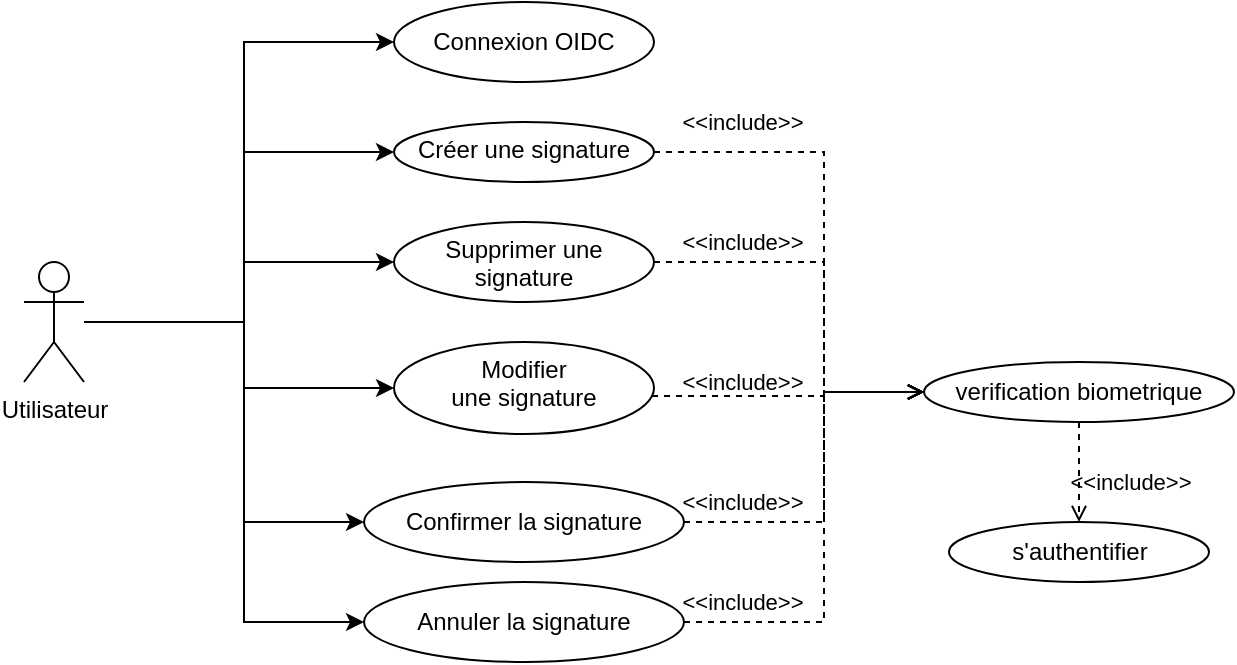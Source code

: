 <mxfile>
    <diagram id="hBYfkIDJyAZiBYt0TRTX" name="Page-1">
        <mxGraphModel dx="644" dy="516" grid="1" gridSize="10" guides="1" tooltips="1" connect="1" arrows="1" fold="1" page="1" pageScale="1" pageWidth="850" pageHeight="1100" math="0" shadow="0">
            <root>
                <mxCell id="0"/>
                <mxCell id="1" parent="0"/>
                <mxCell id="11" style="edgeStyle=orthogonalEdgeStyle;html=1;entryX=0;entryY=0.5;entryDx=0;entryDy=0;rounded=0;" edge="1" parent="1" source="2" target="3">
                    <mxGeometry relative="1" as="geometry">
                        <Array as="points">
                            <mxPoint x="170" y="300"/>
                            <mxPoint x="170" y="160"/>
                        </Array>
                    </mxGeometry>
                </mxCell>
                <mxCell id="12" style="edgeStyle=orthogonalEdgeStyle;html=1;entryX=0;entryY=0.5;entryDx=0;entryDy=0;rounded=0;" edge="1" parent="1" source="2" target="5">
                    <mxGeometry relative="1" as="geometry">
                        <Array as="points">
                            <mxPoint x="170" y="300"/>
                            <mxPoint x="170" y="215"/>
                        </Array>
                    </mxGeometry>
                </mxCell>
                <mxCell id="13" style="edgeStyle=orthogonalEdgeStyle;html=1;entryX=0;entryY=0.5;entryDx=0;entryDy=0;rounded=0;" edge="1" parent="1" source="2" target="7">
                    <mxGeometry relative="1" as="geometry">
                        <Array as="points">
                            <mxPoint x="170" y="300"/>
                            <mxPoint x="170" y="270"/>
                        </Array>
                    </mxGeometry>
                </mxCell>
                <mxCell id="14" style="edgeStyle=orthogonalEdgeStyle;html=1;entryX=0;entryY=0.5;entryDx=0;entryDy=0;rounded=0;" edge="1" parent="1" source="2" target="8">
                    <mxGeometry relative="1" as="geometry">
                        <Array as="points">
                            <mxPoint x="170" y="300"/>
                            <mxPoint x="170" y="333"/>
                        </Array>
                    </mxGeometry>
                </mxCell>
                <mxCell id="15" style="edgeStyle=orthogonalEdgeStyle;html=1;entryX=0;entryY=0.5;entryDx=0;entryDy=0;rounded=0;" edge="1" parent="1" source="2" target="9">
                    <mxGeometry relative="1" as="geometry">
                        <Array as="points">
                            <mxPoint x="170" y="300"/>
                            <mxPoint x="170" y="400"/>
                        </Array>
                    </mxGeometry>
                </mxCell>
                <mxCell id="16" style="edgeStyle=orthogonalEdgeStyle;html=1;entryX=0;entryY=0.5;entryDx=0;entryDy=0;rounded=0;" edge="1" parent="1" source="2" target="10">
                    <mxGeometry relative="1" as="geometry">
                        <Array as="points">
                            <mxPoint x="170" y="300"/>
                            <mxPoint x="170" y="450"/>
                        </Array>
                    </mxGeometry>
                </mxCell>
                <mxCell id="2" value="Utilisateur" style="shape=umlActor;verticalLabelPosition=bottom;verticalAlign=top;html=1;outlineConnect=0;" vertex="1" parent="1">
                    <mxGeometry x="60" y="270" width="30" height="60" as="geometry"/>
                </mxCell>
                <mxCell id="3" value="Connexion OIDC" style="ellipse;whiteSpace=wrap;html=1;" vertex="1" parent="1">
                    <mxGeometry x="245" y="140" width="130" height="40" as="geometry"/>
                </mxCell>
                <mxCell id="27" style="edgeStyle=orthogonalEdgeStyle;rounded=0;html=1;entryX=0;entryY=0.5;entryDx=0;entryDy=0;dashed=1;endArrow=open;endFill=0;" edge="1" parent="1" source="5" target="18">
                    <mxGeometry relative="1" as="geometry">
                        <Array as="points">
                            <mxPoint x="460" y="215"/>
                            <mxPoint x="460" y="335"/>
                        </Array>
                    </mxGeometry>
                </mxCell>
                <mxCell id="5" value="Créer une signature" style="ellipse;whiteSpace=wrap;html=1;verticalAlign=top;" vertex="1" parent="1">
                    <mxGeometry x="245" y="200" width="130" height="30" as="geometry"/>
                </mxCell>
                <mxCell id="19" style="edgeStyle=orthogonalEdgeStyle;rounded=0;html=1;entryX=0;entryY=0.5;entryDx=0;entryDy=0;dashed=1;endArrow=open;endFill=0;" edge="1" parent="1" source="7" target="18">
                    <mxGeometry relative="1" as="geometry">
                        <Array as="points">
                            <mxPoint x="460" y="270"/>
                            <mxPoint x="460" y="335"/>
                        </Array>
                    </mxGeometry>
                </mxCell>
                <mxCell id="23" value="&amp;lt;&amp;lt;include&amp;gt;&amp;gt;" style="edgeLabel;html=1;align=center;verticalAlign=middle;resizable=0;points=[];" vertex="1" connectable="0" parent="19">
                    <mxGeometry x="-0.555" relative="1" as="geometry">
                        <mxPoint x="-1" y="-10" as="offset"/>
                    </mxGeometry>
                </mxCell>
                <mxCell id="24" value="&amp;lt;&amp;lt;include&amp;gt;&amp;gt;" style="edgeLabel;html=1;align=center;verticalAlign=middle;resizable=0;points=[];" vertex="1" connectable="0" parent="19">
                    <mxGeometry x="-0.555" relative="1" as="geometry">
                        <mxPoint x="-1" y="60" as="offset"/>
                    </mxGeometry>
                </mxCell>
                <mxCell id="25" value="&amp;lt;&amp;lt;include&amp;gt;&amp;gt;" style="edgeLabel;html=1;align=center;verticalAlign=middle;resizable=0;points=[];" vertex="1" connectable="0" parent="19">
                    <mxGeometry x="-0.555" relative="1" as="geometry">
                        <mxPoint x="-1" y="120" as="offset"/>
                    </mxGeometry>
                </mxCell>
                <mxCell id="26" value="&amp;lt;&amp;lt;include&amp;gt;&amp;gt;" style="edgeLabel;html=1;align=center;verticalAlign=middle;resizable=0;points=[];" vertex="1" connectable="0" parent="19">
                    <mxGeometry x="-0.555" relative="1" as="geometry">
                        <mxPoint x="-1" y="170" as="offset"/>
                    </mxGeometry>
                </mxCell>
                <mxCell id="28" value="&amp;lt;&amp;lt;include&amp;gt;&amp;gt;" style="edgeLabel;html=1;align=center;verticalAlign=middle;resizable=0;points=[];" vertex="1" connectable="0" parent="19">
                    <mxGeometry x="-0.555" relative="1" as="geometry">
                        <mxPoint x="-1" y="-70" as="offset"/>
                    </mxGeometry>
                </mxCell>
                <mxCell id="31" value="&amp;lt;&amp;lt;include&amp;gt;&amp;gt;" style="edgeLabel;html=1;align=center;verticalAlign=middle;resizable=0;points=[];" vertex="1" connectable="0" parent="19">
                    <mxGeometry x="-0.555" relative="1" as="geometry">
                        <mxPoint x="193" y="110" as="offset"/>
                    </mxGeometry>
                </mxCell>
                <mxCell id="7" value="Supprimer une signature" style="ellipse;whiteSpace=wrap;html=1;verticalAlign=top;" vertex="1" parent="1">
                    <mxGeometry x="245" y="250" width="130" height="40" as="geometry"/>
                </mxCell>
                <mxCell id="20" style="edgeStyle=orthogonalEdgeStyle;rounded=0;html=1;entryX=0;entryY=0.5;entryDx=0;entryDy=0;dashed=1;endArrow=open;endFill=0;" edge="1" parent="1" source="8" target="18">
                    <mxGeometry relative="1" as="geometry">
                        <Array as="points">
                            <mxPoint x="460" y="337"/>
                            <mxPoint x="460" y="335"/>
                        </Array>
                    </mxGeometry>
                </mxCell>
                <mxCell id="8" value="Modifier&lt;br&gt;une signature" style="ellipse;whiteSpace=wrap;html=1;verticalAlign=top;" vertex="1" parent="1">
                    <mxGeometry x="245" y="310" width="130" height="46" as="geometry"/>
                </mxCell>
                <mxCell id="21" style="edgeStyle=orthogonalEdgeStyle;rounded=0;html=1;entryX=0;entryY=0.5;entryDx=0;entryDy=0;dashed=1;endArrow=open;endFill=0;" edge="1" parent="1" source="9" target="18">
                    <mxGeometry relative="1" as="geometry">
                        <Array as="points">
                            <mxPoint x="460" y="400"/>
                            <mxPoint x="460" y="335"/>
                        </Array>
                    </mxGeometry>
                </mxCell>
                <mxCell id="9" value="&lt;div&gt;Confirmer la signature&lt;/div&gt;" style="ellipse;whiteSpace=wrap;html=1;" vertex="1" parent="1">
                    <mxGeometry x="230" y="380" width="160" height="40" as="geometry"/>
                </mxCell>
                <mxCell id="22" style="edgeStyle=orthogonalEdgeStyle;rounded=0;html=1;entryX=0;entryY=0.5;entryDx=0;entryDy=0;dashed=1;endArrow=open;endFill=0;" edge="1" parent="1" source="10" target="18">
                    <mxGeometry relative="1" as="geometry">
                        <Array as="points">
                            <mxPoint x="460" y="450"/>
                            <mxPoint x="460" y="335"/>
                        </Array>
                    </mxGeometry>
                </mxCell>
                <mxCell id="10" value="&lt;div&gt;Annuler la signature&lt;/div&gt;" style="ellipse;whiteSpace=wrap;html=1;" vertex="1" parent="1">
                    <mxGeometry x="230" y="430" width="160" height="40" as="geometry"/>
                </mxCell>
                <mxCell id="30" style="edgeStyle=orthogonalEdgeStyle;rounded=0;html=1;dashed=1;endArrow=open;endFill=0;" edge="1" parent="1" source="18" target="29">
                    <mxGeometry relative="1" as="geometry"/>
                </mxCell>
                <mxCell id="18" value="verification biometrique" style="ellipse;whiteSpace=wrap;html=1;" vertex="1" parent="1">
                    <mxGeometry x="510" y="320" width="155" height="30" as="geometry"/>
                </mxCell>
                <mxCell id="29" value="s'authentifier" style="ellipse;whiteSpace=wrap;html=1;" vertex="1" parent="1">
                    <mxGeometry x="522.5" y="400" width="130" height="30" as="geometry"/>
                </mxCell>
            </root>
        </mxGraphModel>
    </diagram>
</mxfile>